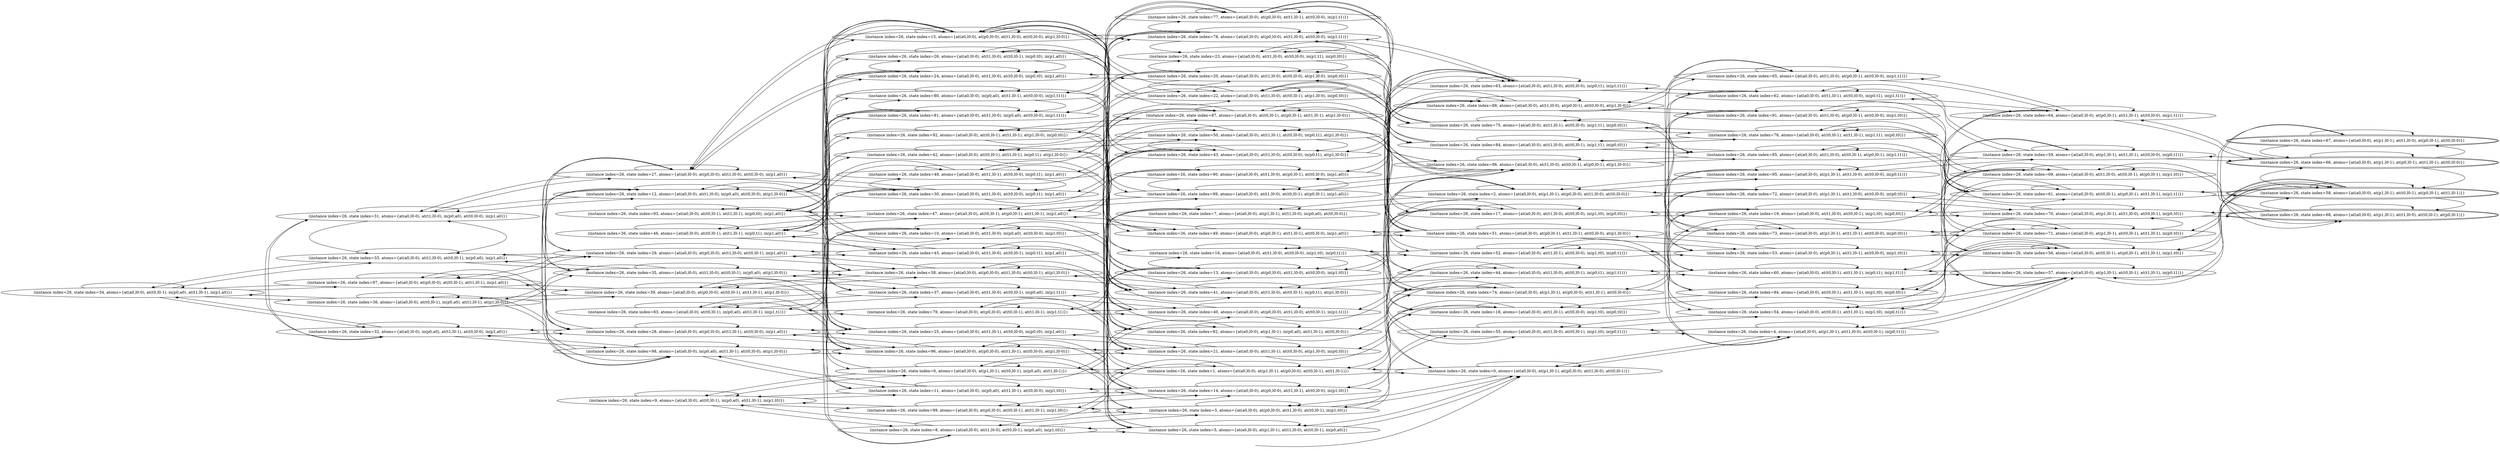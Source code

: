 digraph {
rankdir="LR"
s34[label="(instance index=26, state index=34, atoms={at(a0,l0-0), at(t0,l0-1), in(p0,a0), at(t1,l0-1), in(p1,a0)})"]
s33[label="(instance index=26, state index=33, atoms={at(a0,l0-0), at(t1,l0-0), at(t0,l0-1), in(p0,a0), in(p1,a0)})"]
s36[label="(instance index=26, state index=36, atoms={at(a0,l0-0), at(t0,l0-1), in(p0,a0), at(t1,l0-1), at(p1,l0-0)})"]
s32[label="(instance index=26, state index=32, atoms={at(a0,l0-0), in(p0,a0), at(t1,l0-1), at(t0,l0-0), in(p1,a0)})"]
s31[label="(instance index=26, state index=31, atoms={at(a0,l0-0), at(t1,l0-0), in(p0,a0), at(t0,l0-0), in(p1,a0)})"]
s97[label="(instance index=26, state index=97, atoms={at(a0,l0-0), at(p0,l0-0), at(t0,l0-1), at(t1,l0-1), in(p1,a0)})"]
s29[label="(instance index=26, state index=29, atoms={at(a0,l0-0), at(p0,l0-0), at(t1,l0-0), at(t0,l0-1), in(p1,a0)})"]
s35[label="(instance index=26, state index=35, atoms={at(a0,l0-0), at(t1,l0-0), at(t0,l0-1), in(p0,a0), at(p1,l0-0)})"]
s83[label="(instance index=26, state index=83, atoms={at(a0,l0-0), at(t0,l0-1), in(p0,a0), at(t1,l0-1), in(p1,t1)})"]
s39[label="(instance index=26, state index=39, atoms={at(a0,l0-0), at(p0,l0-0), at(t0,l0-1), at(t1,l0-1), at(p1,l0-0)})"]
s28[label="(instance index=26, state index=28, atoms={at(a0,l0-0), at(p0,l0-0), at(t1,l0-1), at(t0,l0-0), in(p1,a0)})"]
s9[label="(instance index=26, state index=9, atoms={at(a0,l0-0), at(t0,l0-1), in(p0,a0), at(t1,l0-1), in(p1,t0)})"]
s93[label="(instance index=26, state index=93, atoms={at(a0,l0-0), at(t0,l0-1), at(t1,l0-1), in(p0,t0), in(p1,a0)})"]
s46[label="(instance index=26, state index=46, atoms={at(a0,l0-0), at(t0,l0-1), at(t1,l0-1), in(p0,t1), in(p1,a0)})"]
s27[label="(instance index=26, state index=27, atoms={at(a0,l0-0), at(p0,l0-0), at(t1,l0-0), at(t0,l0-0), in(p1,a0)})"]
s12[label="(instance index=26, state index=12, atoms={at(a0,l0-0), at(t1,l0-0), in(p0,a0), at(t0,l0-0), at(p1,l0-0)})"]
s98[label="(instance index=26, state index=98, atoms={at(a0,l0-0), in(p0,a0), at(t1,l0-1), at(t0,l0-0), at(p1,l0-0)})"]
s26[label="(instance index=26, state index=26, atoms={at(a0,l0-0), at(t1,l0-0), at(t0,l0-1), in(p0,t0), in(p1,a0)})"]
s80[label="(instance index=26, state index=80, atoms={at(a0,l0-0), in(p0,a0), at(t1,l0-1), at(t0,l0-0), in(p1,t1)})"]
s37[label="(instance index=26, state index=37, atoms={at(a0,l0-0), at(t1,l0-0), at(t0,l0-1), in(p0,a0), in(p1,t1)})"]
s45[label="(instance index=26, state index=45, atoms={at(a0,l0-0), at(t1,l0-0), at(t0,l0-1), in(p0,t1), in(p1,a0)})"]
s38[label="(instance index=26, state index=38, atoms={at(a0,l0-0), at(p0,l0-0), at(t1,l0-0), at(t0,l0-1), at(p1,l0-0)})"]
s79[label="(instance index=26, state index=79, atoms={at(a0,l0-0), at(p0,l0-0), at(t0,l0-1), at(t1,l0-1), in(p1,t1)})"]
s6[label="(instance index=26, state index=6, atoms={at(a0,l0-0), at(p1,l0-1), at(t0,l0-1), in(p0,a0), at(t1,l0-1)})"]
s11[label="(instance index=26, state index=11, atoms={at(a0,l0-0), in(p0,a0), at(t1,l0-1), at(t0,l0-0), in(p1,t0)})"]
s96[label="(instance index=26, state index=96, atoms={at(a0,l0-0), at(p0,l0-0), at(t1,l0-1), at(t0,l0-0), at(p1,l0-0)})"]
s25[label="(instance index=26, state index=25, atoms={at(a0,l0-0), at(t1,l0-1), at(t0,l0-0), in(p0,t0), in(p1,a0)})"]
s8[label="(instance index=26, state index=8, atoms={at(a0,l0-0), at(t1,l0-0), at(t0,l0-1), in(p0,a0), in(p1,t0)})"]
s92[label="(instance index=26, state index=92, atoms={at(a0,l0-0), at(t0,l0-1), at(t1,l0-1), at(p1,l0-0), in(p0,t0)})"]
s47[label="(instance index=26, state index=47, atoms={at(a0,l0-0), at(t0,l0-1), at(p0,l0-1), at(t1,l0-1), in(p1,a0)})"]
s48[label="(instance index=26, state index=48, atoms={at(a0,l0-0), at(t1,l0-1), at(t0,l0-0), in(p0,t1), in(p1,a0)})"]
s42[label="(instance index=26, state index=42, atoms={at(a0,l0-0), at(t0,l0-1), at(t1,l0-1), in(p0,t1), at(p1,l0-0)})"]
s81[label="(instance index=26, state index=81, atoms={at(a0,l0-0), at(t1,l0-0), in(p0,a0), at(t0,l0-0), in(p1,t1)})"]
s30[label="(instance index=26, state index=30, atoms={at(a0,l0-0), at(t1,l0-0), at(t0,l0-0), in(p0,t1), in(p1,a0)})"]
s24[label="(instance index=26, state index=24, atoms={at(a0,l0-0), at(t1,l0-0), at(t0,l0-0), in(p0,t0), in(p1,a0)})"]
s15[label="(instance index=26, state index=15, atoms={at(a0,l0-0), at(p0,l0-0), at(t1,l0-0), at(t0,l0-0), at(p1,l0-0)})"]
s10[label="(instance index=26, state index=10, atoms={at(a0,l0-0), at(t1,l0-0), in(p0,a0), at(t0,l0-0), in(p1,t0)})"]
s99[label="(instance index=26, state index=99, atoms={at(a0,l0-0), at(p0,l0-0), at(t0,l0-1), at(t1,l0-1), in(p1,t0)})"]
s82[label="(instance index=26, state index=82, atoms={at(a0,l0-0), at(p1,l0-1), in(p0,a0), at(t1,l0-1), at(t0,l0-0)})"]
s89[label="(instance index=26, state index=89, atoms={at(a0,l0-0), at(t1,l0-0), at(t0,l0-1), at(p0,l0-1), in(p1,a0)})"]
s22[label="(instance index=26, state index=22, atoms={at(a0,l0-0), at(t1,l0-0), at(t0,l0-1), at(p1,l0-0), in(p0,t0)})"]
s77[label="(instance index=26, state index=77, atoms={at(a0,l0-0), at(p0,l0-0), at(t1,l0-1), at(t0,l0-0), in(p1,t1)})"]
s23[label="(instance index=26, state index=23, atoms={at(a0,l0-0), at(t1,l0-0), at(t0,l0-0), in(p1,t1), in(p0,t0)})"]
s40[label="(instance index=26, state index=40, atoms={at(a0,l0-0), at(p0,l0-0), at(t1,l0-0), at(t0,l0-1), in(p1,t1)})"]
s41[label="(instance index=26, state index=41, atoms={at(a0,l0-0), at(t1,l0-0), at(t0,l0-1), in(p0,t1), at(p1,l0-0)})"]
s5[label="(instance index=26, state index=5, atoms={at(a0,l0-0), at(p1,l0-1), at(t1,l0-0), at(t0,l0-1), in(p0,a0)})"]
s1[label="(instance index=26, state index=1, atoms={at(a0,l0-0), at(p1,l0-1), at(p0,l0-0), at(t0,l0-1), at(t1,l0-1)})"]
s14[label="(instance index=26, state index=14, atoms={at(a0,l0-0), at(p0,l0-0), at(t1,l0-1), at(t0,l0-0), in(p1,t0)})"]
s21[label="(instance index=26, state index=21, atoms={at(a0,l0-0), at(t1,l0-1), at(t0,l0-0), at(p1,l0-0), in(p0,t0)})"]
s3[label="(instance index=26, state index=3, atoms={at(a0,l0-0), at(p0,l0-0), at(t1,l0-0), at(t0,l0-1), in(p1,t0)})"]
s87[label="(instance index=26, state index=87, atoms={at(a0,l0-0), at(t0,l0-1), at(p0,l0-1), at(t1,l0-1), at(p1,l0-0)})"]
s49[label="(instance index=26, state index=49, atoms={at(a0,l0-0), at(p0,l0-1), at(t1,l0-1), at(t0,l0-0), in(p1,a0)})"]
s50[label="(instance index=26, state index=50, atoms={at(a0,l0-0), at(t1,l0-1), at(t0,l0-0), in(p0,t1), at(p1,l0-0)})"]
s78[label="(instance index=26, state index=78, atoms={at(a0,l0-0), at(p0,l0-0), at(t1,l0-0), at(t0,l0-0), in(p1,t1)})"]
s43[label="(instance index=26, state index=43, atoms={at(a0,l0-0), at(t1,l0-0), at(t0,l0-0), in(p0,t1), at(p1,l0-0)})"]
s90[label="(instance index=26, state index=90, atoms={at(a0,l0-0), at(t1,l0-0), at(p0,l0-1), at(t0,l0-0), in(p1,a0)})"]
s16[label="(instance index=26, state index=16, atoms={at(a0,l0-0), at(t1,l0-0), at(t0,l0-0), in(p1,t0), in(p0,t1)})"]
s13[label="(instance index=26, state index=13, atoms={at(a0,l0-0), at(p0,l0-0), at(t1,l0-0), at(t0,l0-0), in(p1,t0)})"]
s7[label="(instance index=26, state index=7, atoms={at(a0,l0-0), at(p1,l0-1), at(t1,l0-0), in(p0,a0), at(t0,l0-0)})"]
s20[label="(instance index=26, state index=20, atoms={at(a0,l0-0), at(t1,l0-0), at(t0,l0-0), at(p1,l0-0), in(p0,t0)})"]
s74[label="(instance index=26, state index=74, atoms={at(a0,l0-0), at(p1,l0-1), at(p0,l0-0), at(t1,l0-1), at(t0,l0-0)})"]
s86[label="(instance index=26, state index=86, atoms={at(a0,l0-0), at(t1,l0-0), at(t0,l0-1), at(p0,l0-1), at(p1,l0-0)})"]
s84[label="(instance index=26, state index=84, atoms={at(a0,l0-0), at(t1,l0-0), at(t0,l0-1), in(p1,t1), in(p0,t0)})"]
s75[label="(instance index=26, state index=75, atoms={at(a0,l0-0), at(t1,l0-1), at(t0,l0-0), in(p1,t1), in(p0,t0)})"]
s55[label="(instance index=26, state index=55, atoms={at(a0,l0-0), at(t1,l0-0), at(t0,l0-1), in(p1,t0), in(p0,t1)})"]
s52[label="(instance index=26, state index=52, atoms={at(a0,l0-0), at(t1,l0-1), at(t0,l0-0), in(p1,t0), in(p0,t1)})"]
s63[label="(instance index=26, state index=63, atoms={at(a0,l0-0), at(t1,l0-0), at(t0,l0-0), in(p0,t1), in(p1,t1)})"]
s2[label="(instance index=26, state index=2, atoms={at(a0,l0-0), at(p1,l0-1), at(p0,l0-0), at(t1,l0-0), at(t0,l0-0)})"]
s88[label="(instance index=26, state index=88, atoms={at(a0,l0-0), at(t1,l0-0), at(p0,l0-1), at(t0,l0-0), at(p1,l0-0)})"]
s51[label="(instance index=26, state index=51, atoms={at(a0,l0-0), at(p0,l0-1), at(t1,l0-1), at(t0,l0-0), at(p1,l0-0)})"]
s18[label="(instance index=26, state index=18, atoms={at(a0,l0-0), at(t1,l0-1), at(t0,l0-0), in(p1,t0), in(p0,t0)})"]
s0[label="(instance index=26, state index=0, atoms={at(a0,l0-0), at(p1,l0-1), at(p0,l0-0), at(t1,l0-0), at(t0,l0-1)})"]
s17[label="(instance index=26, state index=17, atoms={at(a0,l0-0), at(t1,l0-0), at(t0,l0-0), in(p1,t0), in(p0,t0)})"]
s44[label="(instance index=26, state index=44, atoms={at(a0,l0-0), at(t1,l0-0), at(t0,l0-1), in(p0,t1), in(p1,t1)})"]
s73[label="(instance index=26, state index=73, atoms={at(a0,l0-0), at(p1,l0-1), at(t1,l0-1), at(t0,l0-0), in(p0,t0)})"]
s85[label="(instance index=26, state index=85, atoms={at(a0,l0-0), at(t1,l0-0), at(t0,l0-1), at(p0,l0-1), in(p1,t1)})"]
s76[label="(instance index=26, state index=76, atoms={at(a0,l0-0), at(t0,l0-1), at(t1,l0-1), in(p1,t1), in(p0,t0)})"]
s60[label="(instance index=26, state index=60, atoms={at(a0,l0-0), at(t0,l0-1), at(t1,l0-1), in(p0,t1), in(p1,t1)})"]
s4[label="(instance index=26, state index=4, atoms={at(a0,l0-0), at(p1,l0-1), at(t1,l0-0), at(t0,l0-1), in(p0,t1)})"]
s54[label="(instance index=26, state index=54, atoms={at(a0,l0-0), at(t0,l0-1), at(t1,l0-1), in(p1,t0), in(p0,t1)})"]
s53[label="(instance index=26, state index=53, atoms={at(a0,l0-0), at(p0,l0-1), at(t1,l0-1), at(t0,l0-0), in(p1,t0)})"]
s62[label="(instance index=26, state index=62, atoms={at(a0,l0-0), at(t1,l0-1), at(t0,l0-0), in(p0,t1), in(p1,t1)})"]
s95[label="(instance index=26, state index=95, atoms={at(a0,l0-0), at(p1,l0-1), at(t1,l0-0), at(t0,l0-0), in(p0,t1)})"]
s72[label="(instance index=26, state index=72, atoms={at(a0,l0-0), at(p1,l0-1), at(t1,l0-0), at(t0,l0-0), in(p0,t0)})"]
s65[label="(instance index=26, state index=65, atoms={at(a0,l0-0), at(t1,l0-0), at(p0,l0-1), at(t0,l0-0), in(p1,t1)})"]
s19[label="(instance index=26, state index=19, atoms={at(a0,l0-0), at(t1,l0-0), at(t0,l0-1), in(p1,t0), in(p0,t0)})"]
s94[label="(instance index=26, state index=94, atoms={at(a0,l0-0), at(t0,l0-1), at(t1,l0-1), in(p1,t0), in(p0,t0)})"]
s91[label="(instance index=26, state index=91, atoms={at(a0,l0-0), at(t1,l0-0), at(p0,l0-1), at(t0,l0-0), in(p1,t0)})"]
s71[label="(instance index=26, state index=71, atoms={at(a0,l0-0), at(p1,l0-1), at(t0,l0-1), at(t1,l0-1), in(p0,t0)})"]
s61[label="(instance index=26, state index=61, atoms={at(a0,l0-0), at(t0,l0-1), at(p0,l0-1), at(t1,l0-1), in(p1,t1)})"]
s64[label="(instance index=26, state index=64, atoms={at(a0,l0-0), at(p0,l0-1), at(t1,l0-1), at(t0,l0-0), in(p1,t1)})"]
s59[label="(instance index=26, state index=59, atoms={at(a0,l0-0), at(p1,l0-1), at(t1,l0-1), at(t0,l0-0), in(p0,t1)})"]
s70[label="(instance index=26, state index=70, atoms={at(a0,l0-0), at(p1,l0-1), at(t1,l0-0), at(t0,l0-1), in(p0,t0)})"]
s69[label="(instance index=26, state index=69, atoms={at(a0,l0-0), at(t1,l0-0), at(t0,l0-1), at(p0,l0-1), in(p1,t0)})"]
s56[label="(instance index=26, state index=56, atoms={at(a0,l0-0), at(t0,l0-1), at(p0,l0-1), at(t1,l0-1), in(p1,t0)})"]
s57[label="(instance index=26, state index=57, atoms={at(a0,l0-0), at(p1,l0-1), at(t0,l0-1), at(t1,l0-1), in(p0,t1)})"]
s66[peripheries=2,label="(instance index=26, state index=66, atoms={at(a0,l0-0), at(p1,l0-1), at(p0,l0-1), at(t1,l0-1), at(t0,l0-0)})"]
s58[peripheries=2,label="(instance index=26, state index=58, atoms={at(a0,l0-0), at(p1,l0-1), at(t0,l0-1), at(p0,l0-1), at(t1,l0-1)})"]
s67[peripheries=2,label="(instance index=26, state index=67, atoms={at(a0,l0-0), at(p1,l0-1), at(t1,l0-0), at(p0,l0-1), at(t0,l0-0)})"]
s68[peripheries=2,label="(instance index=26, state index=68, atoms={at(a0,l0-0), at(p1,l0-1), at(t1,l0-0), at(t0,l0-1), at(p0,l0-1)})"]
Dangling [ label = "", style = invis ]
{ rank = same; Dangling }
Dangling -> s0
{ rank = same; s0}
{ rank = same; s33,s36,s32,s31,s97}
{ rank = same; s29,s35,s83,s39,s28,s9,s93,s46,s27,s12,s98}
{ rank = same; s26,s80,s37,s45,s38,s79,s6,s11,s96,s25,s8,s92,s47,s48,s42,s81,s30,s24,s15,s10,s99}
{ rank = same; s82,s89,s22,s77,s23,s40,s41,s5,s1,s14,s21,s3,s87,s49,s50,s78,s43,s90,s16,s13,s7,s20}
{ rank = same; s74,s86,s84,s75,s55,s52,s63,s2,s88,s51,s18,s0,s17,s44}
{ rank = same; s73,s85,s76,s60,s4,s54,s53,s62,s95,s72,s65,s19,s94,s91}
{ rank = same; s71,s61,s64,s59,s70,s69,s56,s57}
{ rank = same; s66,s58,s67,s68}
{
s34->s36
s34->s34
s34->s33
s34->s97
s34->s32
}
{
s33->s31
s33->s35
s33->s29
s33->s34
s33->s33
s36->s39
s36->s34
s36->s36
s36->s35
s36->s98
s32->s31
s32->s28
s32->s98
s32->s34
s32->s32
s31->s31
s31->s33
s31->s27
s31->s12
s31->s32
s97->s28
s97->s29
s97->s39
s97->s34
s97->s97
}
{
s29->s29
s29->s45
s29->s38
s29->s33
s29->s27
s29->s97
s35->s38
s35->s37
s35->s36
s35->s35
s35->s12
s35->s33
s83->s83
s83->s80
s83->s79
s83->s6
s83->s37
s39->s39
s39->s38
s39->s97
s39->s36
s39->s96
s28->s28
s28->s25
s28->s32
s28->s27
s28->s97
s28->s96
s9->s8
s9->s11
s9->s6
s9->s9
s9->s99
s93->s93
s93->s26
s93->s25
s93->s92
s93->s47
s46->s48
s46->s46
s46->s45
s46->s47
s46->s42
s27->s30
s27->s28
s27->s27
s27->s31
s27->s24
s27->s29
s27->s15
s12->s81
s12->s15
s12->s12
s12->s31
s12->s10
s12->s35
s12->s98
s98->s36
s98->s98
s98->s11
s98->s32
s98->s12
s98->s96
}
{
s26->s93
s26->s26
s26->s89
s26->s24
s26->s22
s80->s83
s80->s81
s80->s80
s80->s82
s80->s77
s37->s83
s37->s81
s37->s37
s37->s40
s37->s35
s45->s29
s45->s30
s45->s45
s45->s46
s45->s41
s38->s29
s38->s15
s38->s41
s38->s40
s38->s39
s38->s38
s38->s35
s79->s83
s79->s79
s79->s77
s79->s40
s79->s1
s6->s9
s6->s83
s6->s6
s6->s82
s6->s5
s6->s1
s11->s11
s11->s10
s11->s14
s11->s9
s11->s98
s96->s15
s96->s39
s96->s28
s96->s21
s96->s14
s96->s98
s96->s96
s25->s93
s25->s28
s25->s25
s25->s24
s25->s21
s8->s9
s8->s10
s8->s5
s8->s8
s8->s3
s92->s93
s92->s92
s92->s87
s92->s22
s92->s21
s47->s93
s47->s87
s47->s49
s47->s89
s47->s47
s47->s46
s48->s30
s48->s50
s48->s49
s48->s48
s48->s46
s42->s50
s42->s87
s42->s42
s42->s46
s42->s41
s81->s81
s81->s80
s81->s78
s81->s12
s81->s37
s30->s27
s30->s30
s30->s45
s30->s48
s30->s43
s24->s27
s24->s26
s24->s24
s24->s25
s24->s20
s15->s20
s15->s15
s15->s13
s15->s78
s15->s12
s15->s43
s15->s27
s15->s38
s15->s96
s10->s12
s10->s11
s10->s10
s10->s13
s10->s8
s99->s14
s99->s9
s99->s99
s99->s3
s99->s1
}
{
s82->s80
s82->s74
s82->s82
s82->s7
s82->s6
s89->s90
s89->s89
s89->s47
s89->s86
s89->s26
s22->s26
s22->s92
s22->s22
s22->s86
s22->s84
s22->s20
s77->s80
s77->s79
s77->s78
s77->s77
s77->s75
s77->s74
s23->s84
s23->s23
s23->s78
s23->s20
s23->s75
s40->s78
s40->s40
s40->s38
s40->s79
s40->s44
s40->s37
s41->s44
s41->s43
s41->s42
s41->s41
s41->s45
s41->s38
s5->s8
s5->s7
s5->s6
s5->s5
s5->s0
s1->s79
s1->s74
s1->s6
s1->s99
s1->s1
s1->s0
s14->s14
s14->s13
s14->s18
s14->s11
s14->s99
s14->s96
s21->s92
s21->s21
s21->s20
s21->s25
s21->s18
s21->s96
s3->s55
s3->s13
s3->s8
s3->s99
s3->s3
s3->s0
s87->s92
s87->s87
s87->s86
s87->s51
s87->s47
s87->s42
s49->s90
s49->s51
s49->s49
s49->s48
s49->s47
s50->s52
s50->s51
s50->s48
s50->s50
s50->s43
s50->s42
s78->s23
s78->s81
s78->s15
s78->s78
s78->s63
s78->s77
s78->s40
s43->s63
s43->s30
s43->s16
s43->s50
s43->s15
s43->s43
s43->s41
s90->s88
s90->s90
s90->s49
s90->s89
s16->s55
s16->s52
s16->s16
s16->s13
s16->s43
s13->s16
s13->s15
s13->s14
s13->s13
s13->s17
s13->s10
s13->s3
s7->s7
s7->s5
s7->s2
s7->s82
s20->s23
s20->s21
s20->s20
s20->s24
s20->s17
s20->s22
s20->s15
}
{
s74->s82
s74->s77
s74->s74
s74->s73
s74->s2
s74->s1
s86->s87
s86->s88
s86->s86
s86->s22
s86->s85
s86->s89
s84->s23
s84->s22
s84->s85
s84->s84
s84->s76
s75->s77
s75->s76
s75->s75
s75->s23
s75->s73
s55->s55
s55->s16
s55->s54
s55->s4
s55->s3
s52->s54
s52->s53
s52->s52
s52->s50
s52->s16
s63->s62
s63->s44
s63->s63
s63->s78
s63->s43
s2->s95
s2->s74
s2->s72
s2->s2
s2->s7
s2->s0
s88->s91
s88->s90
s88->s88
s88->s86
s88->s51
s88->s65
s51->s87
s51->s88
s51->s53
s51->s51
s51->s50
s51->s49
s18->s21
s18->s18
s18->s17
s18->s94
s18->s14
s0->s5
s0->s4
s0->s3
s0->s2
s0->s1
s0->s0
s17->s20
s17->s19
s17->s17
s17->s18
s17->s13
s44->s63
s44->s44
s44->s41
s44->s60
s44->s40
}
{
s73->s75
s73->s74
s73->s73
s73->s72
s73->s71
s85->s61
s85->s86
s85->s84
s85->s85
s85->s65
s76->s84
s76->s75
s76->s61
s76->s76
s76->s71
s60->s61
s60->s60
s60->s62
s60->s57
s60->s44
s4->s57
s4->s4
s4->s95
s4->s55
s4->s0
s54->s56
s54->s55
s54->s54
s54->s57
s54->s52
s53->s53
s53->s52
s53->s91
s53->s56
s53->s51
s62->s63
s62->s62
s62->s60
s62->s59
s62->s64
s95->s4
s95->s95
s95->s59
s95->s2
s72->s70
s72->s2
s72->s73
s72->s72
s65->s85
s65->s65
s65->s88
s65->s64
s19->s17
s19->s70
s19->s94
s19->s19
s19->s69
s94->s94
s94->s19
s94->s18
s94->s56
s94->s71
s91->s53
s91->s69
s91->s91
s91->s88
}
{
s71->s58
s71->s76
s71->s94
s71->s73
s71->s71
s71->s70
s61->s61
s61->s60
s61->s58
s61->s76
s61->s85
s61->s64
s64->s62
s64->s61
s64->s66
s64->s65
s64->s64
s59->s95
s59->s59
s59->s62
s59->s57
s59->s66
s70->s19
s70->s72
s70->s71
s70->s70
s70->s68
s69->s91
s69->s56
s69->s19
s69->s69
s69->s68
s56->s94
s56->s58
s56->s56
s56->s54
s56->s53
s56->s69
s57->s59
s57->s58
s57->s57
s57->s54
s57->s60
s57->s4
}
{
s66->s58
s66->s67
s66->s66
s66->s59
s66->s64
s58->s58
s58->s56
s58->s57
s58->s71
s58->s61
s58->s68
s58->s66
s67->s68
s67->s67
s67->s66
s68->s70
s68->s69
s68->s58
s68->s68
s68->s67
}
}
